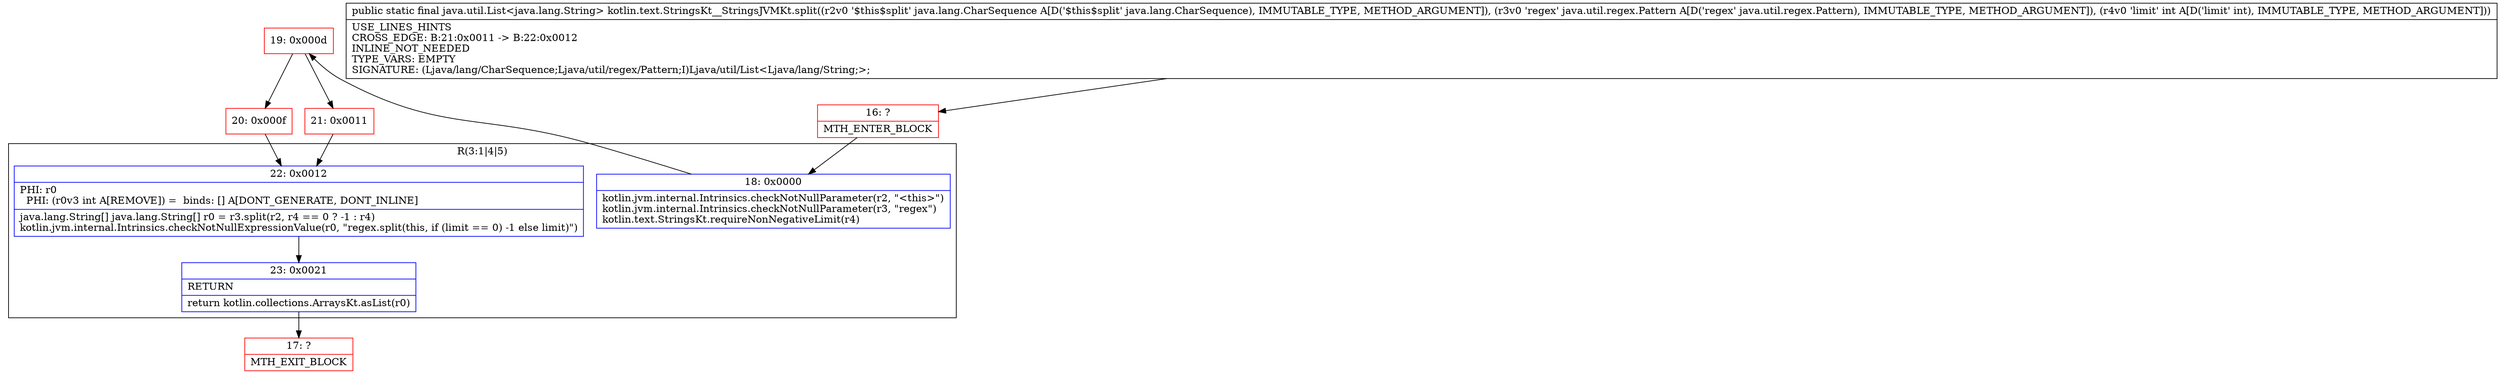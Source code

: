 digraph "CFG forkotlin.text.StringsKt__StringsJVMKt.split(Ljava\/lang\/CharSequence;Ljava\/util\/regex\/Pattern;I)Ljava\/util\/List;" {
subgraph cluster_Region_800312073 {
label = "R(3:1|4|5)";
node [shape=record,color=blue];
Node_18 [shape=record,label="{18\:\ 0x0000|kotlin.jvm.internal.Intrinsics.checkNotNullParameter(r2, \"\<this\>\")\lkotlin.jvm.internal.Intrinsics.checkNotNullParameter(r3, \"regex\")\lkotlin.text.StringsKt.requireNonNegativeLimit(r4)\l}"];
Node_22 [shape=record,label="{22\:\ 0x0012|PHI: r0 \l  PHI: (r0v3 int A[REMOVE]) =  binds: [] A[DONT_GENERATE, DONT_INLINE]\l|java.lang.String[] java.lang.String[] r0 = r3.split(r2, r4 == 0 ? \-1 : r4)\lkotlin.jvm.internal.Intrinsics.checkNotNullExpressionValue(r0, \"regex.split(this, if (limit == 0) \-1 else limit)\")\l}"];
Node_23 [shape=record,label="{23\:\ 0x0021|RETURN\l|return kotlin.collections.ArraysKt.asList(r0)\l}"];
}
Node_16 [shape=record,color=red,label="{16\:\ ?|MTH_ENTER_BLOCK\l}"];
Node_19 [shape=record,color=red,label="{19\:\ 0x000d}"];
Node_20 [shape=record,color=red,label="{20\:\ 0x000f}"];
Node_17 [shape=record,color=red,label="{17\:\ ?|MTH_EXIT_BLOCK\l}"];
Node_21 [shape=record,color=red,label="{21\:\ 0x0011}"];
MethodNode[shape=record,label="{public static final java.util.List\<java.lang.String\> kotlin.text.StringsKt__StringsJVMKt.split((r2v0 '$this$split' java.lang.CharSequence A[D('$this$split' java.lang.CharSequence), IMMUTABLE_TYPE, METHOD_ARGUMENT]), (r3v0 'regex' java.util.regex.Pattern A[D('regex' java.util.regex.Pattern), IMMUTABLE_TYPE, METHOD_ARGUMENT]), (r4v0 'limit' int A[D('limit' int), IMMUTABLE_TYPE, METHOD_ARGUMENT]))  | USE_LINES_HINTS\lCROSS_EDGE: B:21:0x0011 \-\> B:22:0x0012\lINLINE_NOT_NEEDED\lTYPE_VARS: EMPTY\lSIGNATURE: (Ljava\/lang\/CharSequence;Ljava\/util\/regex\/Pattern;I)Ljava\/util\/List\<Ljava\/lang\/String;\>;\l}"];
MethodNode -> Node_16;Node_18 -> Node_19;
Node_22 -> Node_23;
Node_23 -> Node_17;
Node_16 -> Node_18;
Node_19 -> Node_20;
Node_19 -> Node_21;
Node_20 -> Node_22;
Node_21 -> Node_22;
}

